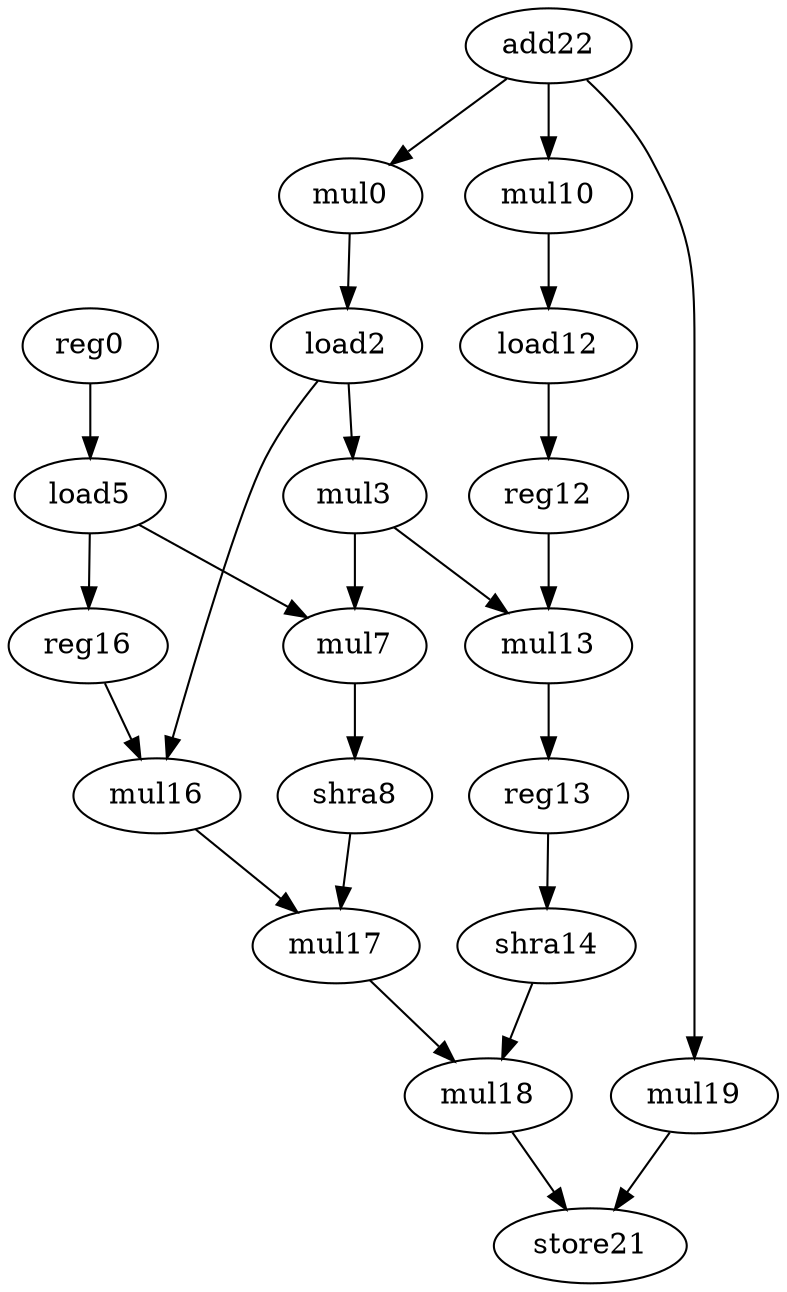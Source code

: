 digraph G {
mul0[opcode=mul];
load2[opcode=load];
mul3[opcode=mul];
load5[opcode=load];
mul7[opcode=mul];
shra8[opcode=shra];
mul10[opcode=mul];
load12[opcode=load];
mul13[opcode=mul];
shra14[opcode=shra];
mul16[opcode=mul];
mul17[opcode=mul];
mul18[opcode=mul];
mul19[opcode=mul];
store21[opcode=store];
add22[opcode=add];
reg12[opcode=reg];
reg13[opcode=reg];
reg16[opcode=reg];
reg0[opcode=reg];
load2->mul3[operand=0]; //load->mul
load2->mul16[operand=1]; //load->mul
mul3->mul7[operand=0]; //mul->mul
mul3->mul13[operand=0]; //mul->mul
reg0->load5[operand=0];
load5->mul7[operand=1]; //load->mul
load5->reg16[operand=0]; //load->mul
reg16->mul16[operand=0]; //load->mul
mul7->shra8[operand=0]; //mul->ashr
shra8->mul17[operand=1]; //ashr->mul
load12->reg12[operand=1]; //load->mul
reg12->mul13[operand=1]; //load->mul
mul13->reg13[operand=0]; //mul->ashr
reg13->shra14[operand=0]; //mul->ashr
shra14->mul18[operand=1]; //ashr->mul
mul16->mul17[operand=0]; //mul->mul
mul17->mul18[operand=0]; //mul->mul
mul18->store21[operand=0]; //mul->store
add22->mul0[operand=1]; //add->gep_mul
add22->mul10[operand=1]; //add->gep_mul
add22->mul19[operand=1]; //add->gep_mul
mul0->load2[operand=0]; //gep_mul->load
mul10->load12[operand=0]; //gep_mul->load
mul19->store21[operand=1]; //gep_mul->store
}
